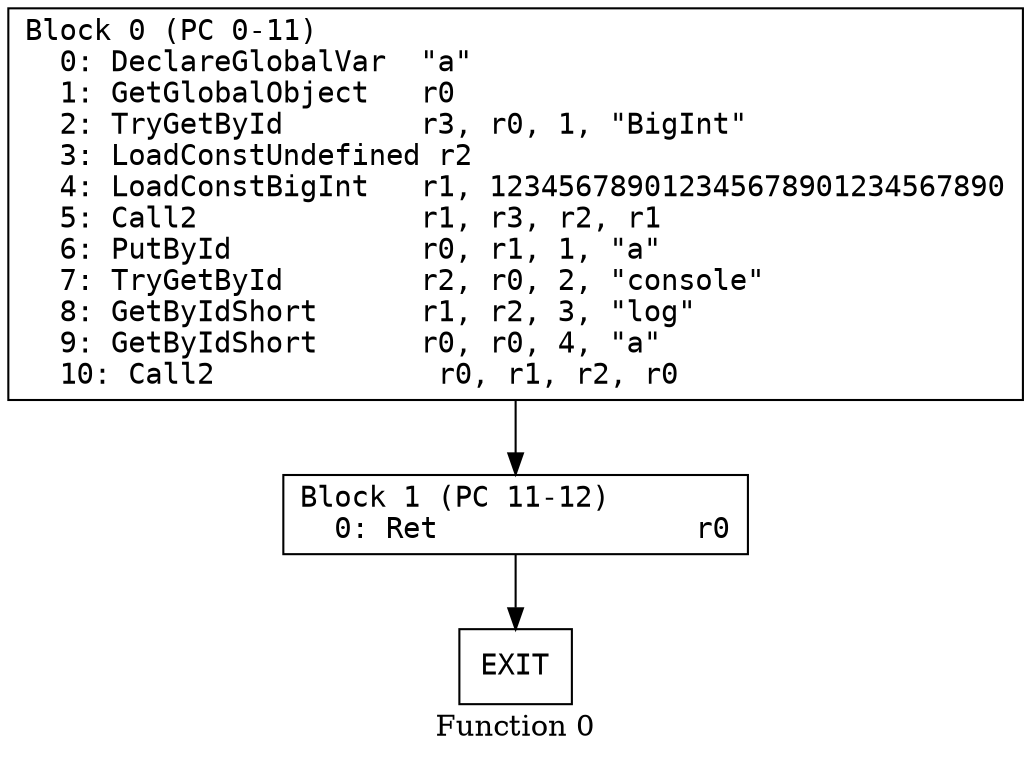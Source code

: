// Function 0 from bigints_v96
// Generated from data/bigints_v96.dot

digraph {
  rankdir=TB;
  node [shape=box, fontname="monospace"];

  label = "Function 0";
  style = filled;
  color = lightgrey;

  f0_n0 [ label = "Block 0 (PC 0-11)\l  0: DeclareGlobalVar  \"a\"\l  1: GetGlobalObject   r0\l  2: TryGetById        r3, r0, 1, \"BigInt\"\l  3: LoadConstUndefined r2\l  4: LoadConstBigInt   r1, 123456789012345678901234567890\l  5: Call2             r1, r3, r2, r1\l  6: PutById           r0, r1, 1, \"a\"\l  7: TryGetById        r2, r0, 2, \"console\"\l  8: GetByIdShort      r1, r2, 3, \"log\"\l  9: GetByIdShort      r0, r0, 4, \"a\"\l  10: Call2             r0, r1, r2, r0\l" ]
  f0_n1 [ label = "Block 1 (PC 11-12)\l  0: Ret               r0\l" ]
  f0_n2 [ label = "EXIT" ]

  f0_n0 -> f0_n1
  f0_n1 -> f0_n2
}
